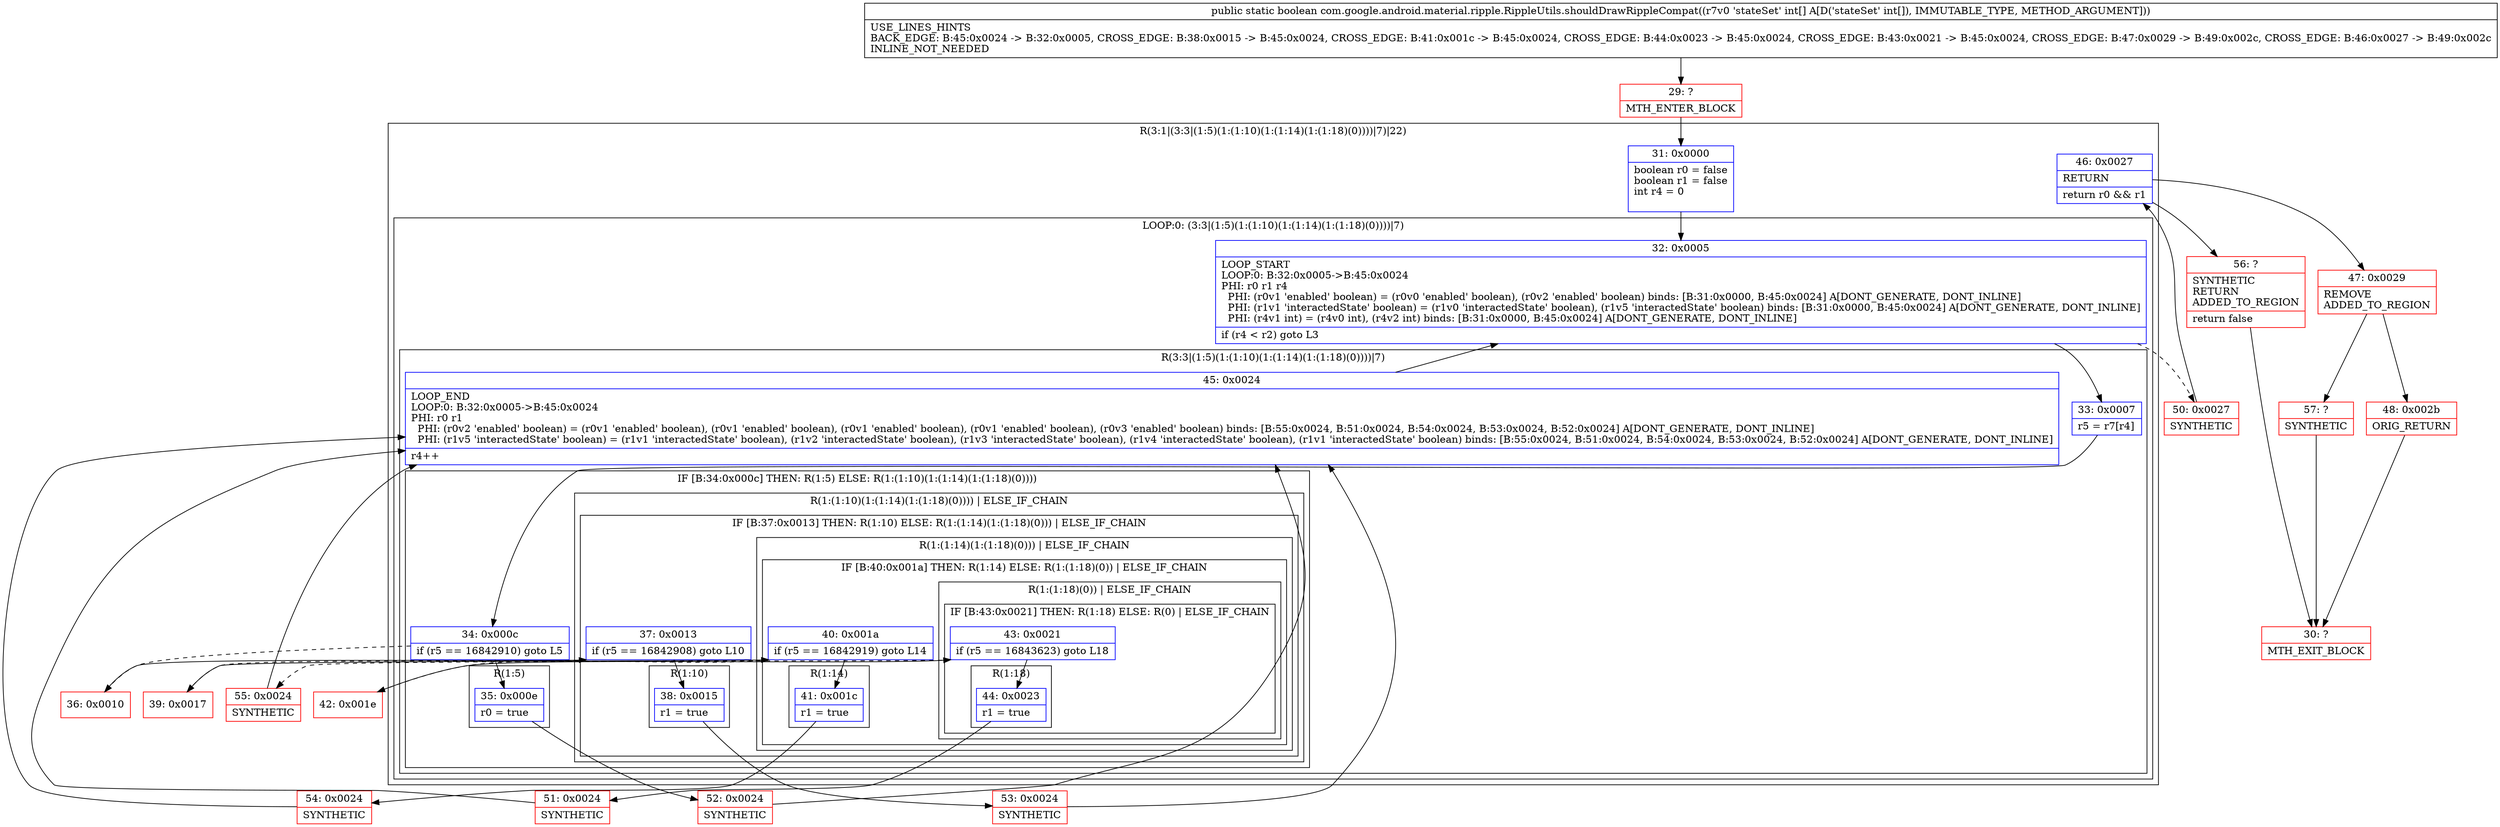 digraph "CFG forcom.google.android.material.ripple.RippleUtils.shouldDrawRippleCompat([I)Z" {
subgraph cluster_Region_1062191336 {
label = "R(3:1|(3:3|(1:5)(1:(1:10)(1:(1:14)(1:(1:18)(0))))|7)|22)";
node [shape=record,color=blue];
Node_31 [shape=record,label="{31\:\ 0x0000|boolean r0 = false\lboolean r1 = false\lint r4 = 0\l\l}"];
subgraph cluster_LoopRegion_288353730 {
label = "LOOP:0: (3:3|(1:5)(1:(1:10)(1:(1:14)(1:(1:18)(0))))|7)";
node [shape=record,color=blue];
Node_32 [shape=record,label="{32\:\ 0x0005|LOOP_START\lLOOP:0: B:32:0x0005\-\>B:45:0x0024\lPHI: r0 r1 r4 \l  PHI: (r0v1 'enabled' boolean) = (r0v0 'enabled' boolean), (r0v2 'enabled' boolean) binds: [B:31:0x0000, B:45:0x0024] A[DONT_GENERATE, DONT_INLINE]\l  PHI: (r1v1 'interactedState' boolean) = (r1v0 'interactedState' boolean), (r1v5 'interactedState' boolean) binds: [B:31:0x0000, B:45:0x0024] A[DONT_GENERATE, DONT_INLINE]\l  PHI: (r4v1 int) = (r4v0 int), (r4v2 int) binds: [B:31:0x0000, B:45:0x0024] A[DONT_GENERATE, DONT_INLINE]\l|if (r4 \< r2) goto L3\l}"];
subgraph cluster_Region_1564176368 {
label = "R(3:3|(1:5)(1:(1:10)(1:(1:14)(1:(1:18)(0))))|7)";
node [shape=record,color=blue];
Node_33 [shape=record,label="{33\:\ 0x0007|r5 = r7[r4]\l}"];
subgraph cluster_IfRegion_611238582 {
label = "IF [B:34:0x000c] THEN: R(1:5) ELSE: R(1:(1:10)(1:(1:14)(1:(1:18)(0))))";
node [shape=record,color=blue];
Node_34 [shape=record,label="{34\:\ 0x000c|if (r5 == 16842910) goto L5\l}"];
subgraph cluster_Region_13397349 {
label = "R(1:5)";
node [shape=record,color=blue];
Node_35 [shape=record,label="{35\:\ 0x000e|r0 = true\l}"];
}
subgraph cluster_Region_2069548520 {
label = "R(1:(1:10)(1:(1:14)(1:(1:18)(0)))) | ELSE_IF_CHAIN\l";
node [shape=record,color=blue];
subgraph cluster_IfRegion_947630351 {
label = "IF [B:37:0x0013] THEN: R(1:10) ELSE: R(1:(1:14)(1:(1:18)(0))) | ELSE_IF_CHAIN\l";
node [shape=record,color=blue];
Node_37 [shape=record,label="{37\:\ 0x0013|if (r5 == 16842908) goto L10\l}"];
subgraph cluster_Region_1056934415 {
label = "R(1:10)";
node [shape=record,color=blue];
Node_38 [shape=record,label="{38\:\ 0x0015|r1 = true\l}"];
}
subgraph cluster_Region_1456736831 {
label = "R(1:(1:14)(1:(1:18)(0))) | ELSE_IF_CHAIN\l";
node [shape=record,color=blue];
subgraph cluster_IfRegion_83695905 {
label = "IF [B:40:0x001a] THEN: R(1:14) ELSE: R(1:(1:18)(0)) | ELSE_IF_CHAIN\l";
node [shape=record,color=blue];
Node_40 [shape=record,label="{40\:\ 0x001a|if (r5 == 16842919) goto L14\l}"];
subgraph cluster_Region_2146848153 {
label = "R(1:14)";
node [shape=record,color=blue];
Node_41 [shape=record,label="{41\:\ 0x001c|r1 = true\l}"];
}
subgraph cluster_Region_702919131 {
label = "R(1:(1:18)(0)) | ELSE_IF_CHAIN\l";
node [shape=record,color=blue];
subgraph cluster_IfRegion_1291034145 {
label = "IF [B:43:0x0021] THEN: R(1:18) ELSE: R(0) | ELSE_IF_CHAIN\l";
node [shape=record,color=blue];
Node_43 [shape=record,label="{43\:\ 0x0021|if (r5 == 16843623) goto L18\l}"];
subgraph cluster_Region_2361652 {
label = "R(1:18)";
node [shape=record,color=blue];
Node_44 [shape=record,label="{44\:\ 0x0023|r1 = true\l}"];
}
subgraph cluster_Region_973135986 {
label = "R(0)";
node [shape=record,color=blue];
}
}
}
}
}
}
}
}
Node_45 [shape=record,label="{45\:\ 0x0024|LOOP_END\lLOOP:0: B:32:0x0005\-\>B:45:0x0024\lPHI: r0 r1 \l  PHI: (r0v2 'enabled' boolean) = (r0v1 'enabled' boolean), (r0v1 'enabled' boolean), (r0v1 'enabled' boolean), (r0v1 'enabled' boolean), (r0v3 'enabled' boolean) binds: [B:55:0x0024, B:51:0x0024, B:54:0x0024, B:53:0x0024, B:52:0x0024] A[DONT_GENERATE, DONT_INLINE]\l  PHI: (r1v5 'interactedState' boolean) = (r1v1 'interactedState' boolean), (r1v2 'interactedState' boolean), (r1v3 'interactedState' boolean), (r1v4 'interactedState' boolean), (r1v1 'interactedState' boolean) binds: [B:55:0x0024, B:51:0x0024, B:54:0x0024, B:53:0x0024, B:52:0x0024] A[DONT_GENERATE, DONT_INLINE]\l|r4++\l}"];
}
}
Node_46 [shape=record,label="{46\:\ 0x0027|RETURN\l|return r0 && r1\l}"];
}
Node_29 [shape=record,color=red,label="{29\:\ ?|MTH_ENTER_BLOCK\l}"];
Node_52 [shape=record,color=red,label="{52\:\ 0x0024|SYNTHETIC\l}"];
Node_36 [shape=record,color=red,label="{36\:\ 0x0010}"];
Node_53 [shape=record,color=red,label="{53\:\ 0x0024|SYNTHETIC\l}"];
Node_39 [shape=record,color=red,label="{39\:\ 0x0017}"];
Node_54 [shape=record,color=red,label="{54\:\ 0x0024|SYNTHETIC\l}"];
Node_42 [shape=record,color=red,label="{42\:\ 0x001e}"];
Node_51 [shape=record,color=red,label="{51\:\ 0x0024|SYNTHETIC\l}"];
Node_55 [shape=record,color=red,label="{55\:\ 0x0024|SYNTHETIC\l}"];
Node_50 [shape=record,color=red,label="{50\:\ 0x0027|SYNTHETIC\l}"];
Node_47 [shape=record,color=red,label="{47\:\ 0x0029|REMOVE\lADDED_TO_REGION\l}"];
Node_48 [shape=record,color=red,label="{48\:\ 0x002b|ORIG_RETURN\l}"];
Node_30 [shape=record,color=red,label="{30\:\ ?|MTH_EXIT_BLOCK\l}"];
Node_57 [shape=record,color=red,label="{57\:\ ?|SYNTHETIC\l}"];
Node_56 [shape=record,color=red,label="{56\:\ ?|SYNTHETIC\lRETURN\lADDED_TO_REGION\l|return false\l}"];
MethodNode[shape=record,label="{public static boolean com.google.android.material.ripple.RippleUtils.shouldDrawRippleCompat((r7v0 'stateSet' int[] A[D('stateSet' int[]), IMMUTABLE_TYPE, METHOD_ARGUMENT]))  | USE_LINES_HINTS\lBACK_EDGE: B:45:0x0024 \-\> B:32:0x0005, CROSS_EDGE: B:38:0x0015 \-\> B:45:0x0024, CROSS_EDGE: B:41:0x001c \-\> B:45:0x0024, CROSS_EDGE: B:44:0x0023 \-\> B:45:0x0024, CROSS_EDGE: B:43:0x0021 \-\> B:45:0x0024, CROSS_EDGE: B:47:0x0029 \-\> B:49:0x002c, CROSS_EDGE: B:46:0x0027 \-\> B:49:0x002c\lINLINE_NOT_NEEDED\l}"];
MethodNode -> Node_29;Node_31 -> Node_32;
Node_32 -> Node_33;
Node_32 -> Node_50[style=dashed];
Node_33 -> Node_34;
Node_34 -> Node_35;
Node_34 -> Node_36[style=dashed];
Node_35 -> Node_52;
Node_37 -> Node_38;
Node_37 -> Node_39[style=dashed];
Node_38 -> Node_53;
Node_40 -> Node_41;
Node_40 -> Node_42[style=dashed];
Node_41 -> Node_54;
Node_43 -> Node_44;
Node_43 -> Node_55[style=dashed];
Node_44 -> Node_51;
Node_45 -> Node_32;
Node_46 -> Node_47;
Node_46 -> Node_56;
Node_29 -> Node_31;
Node_52 -> Node_45;
Node_36 -> Node_37;
Node_53 -> Node_45;
Node_39 -> Node_40;
Node_54 -> Node_45;
Node_42 -> Node_43;
Node_51 -> Node_45;
Node_55 -> Node_45;
Node_50 -> Node_46;
Node_47 -> Node_48;
Node_47 -> Node_57;
Node_48 -> Node_30;
Node_57 -> Node_30;
Node_56 -> Node_30;
}

